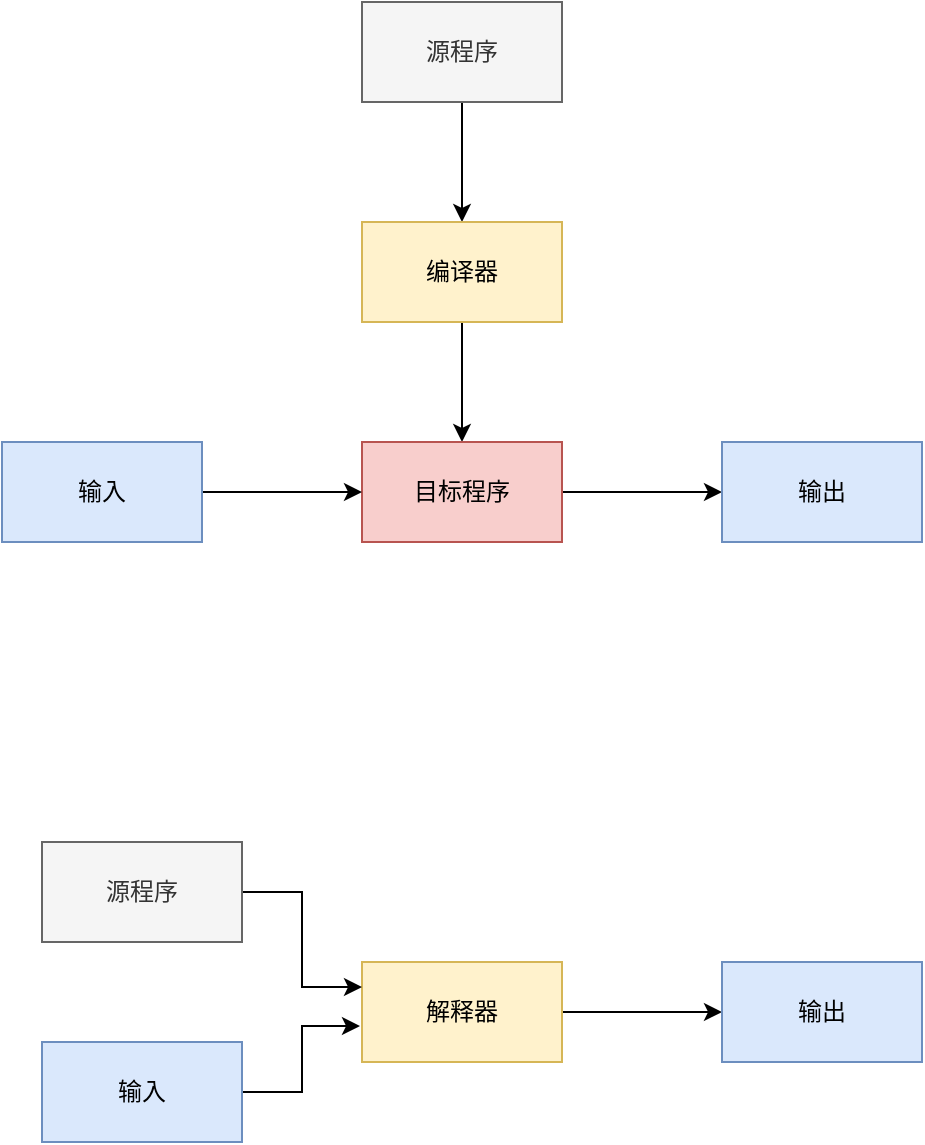 <mxfile version="21.2.8" type="device" pages="2">
  <diagram name="编译器&amp;解释器" id="_W9uqtBCHQwkbY_2SAlF">
    <mxGraphModel dx="1194" dy="849" grid="1" gridSize="10" guides="1" tooltips="1" connect="1" arrows="1" fold="1" page="1" pageScale="1" pageWidth="2339" pageHeight="3300" math="0" shadow="0">
      <root>
        <mxCell id="0" />
        <mxCell id="1" parent="0" />
        <mxCell id="8qnZXx7w5faZMo9TW2JQ-3" value="" style="edgeStyle=orthogonalEdgeStyle;rounded=0;orthogonalLoop=1;jettySize=auto;html=1;" edge="1" parent="1" source="8qnZXx7w5faZMo9TW2JQ-1" target="8qnZXx7w5faZMo9TW2JQ-2">
          <mxGeometry relative="1" as="geometry" />
        </mxCell>
        <mxCell id="8qnZXx7w5faZMo9TW2JQ-1" value="源程序" style="whiteSpace=wrap;html=1;fillColor=#f5f5f5;fontColor=#333333;strokeColor=#666666;" vertex="1" parent="1">
          <mxGeometry x="480" y="200" width="100" height="50" as="geometry" />
        </mxCell>
        <mxCell id="8qnZXx7w5faZMo9TW2JQ-5" value="" style="edgeStyle=orthogonalEdgeStyle;rounded=0;orthogonalLoop=1;jettySize=auto;html=1;" edge="1" parent="1" source="8qnZXx7w5faZMo9TW2JQ-2" target="8qnZXx7w5faZMo9TW2JQ-4">
          <mxGeometry relative="1" as="geometry" />
        </mxCell>
        <mxCell id="8qnZXx7w5faZMo9TW2JQ-2" value="编译器" style="whiteSpace=wrap;html=1;fillColor=#fff2cc;strokeColor=#d6b656;" vertex="1" parent="1">
          <mxGeometry x="480" y="310" width="100" height="50" as="geometry" />
        </mxCell>
        <mxCell id="8qnZXx7w5faZMo9TW2JQ-7" value="" style="edgeStyle=orthogonalEdgeStyle;rounded=0;orthogonalLoop=1;jettySize=auto;html=1;" edge="1" parent="1" source="8qnZXx7w5faZMo9TW2JQ-4" target="8qnZXx7w5faZMo9TW2JQ-6">
          <mxGeometry relative="1" as="geometry" />
        </mxCell>
        <mxCell id="8qnZXx7w5faZMo9TW2JQ-4" value="目标程序" style="whiteSpace=wrap;html=1;fillColor=#f8cecc;strokeColor=#b85450;" vertex="1" parent="1">
          <mxGeometry x="480" y="420" width="100" height="50" as="geometry" />
        </mxCell>
        <mxCell id="8qnZXx7w5faZMo9TW2JQ-6" value="输出" style="whiteSpace=wrap;html=1;fillColor=#dae8fc;strokeColor=#6c8ebf;" vertex="1" parent="1">
          <mxGeometry x="660" y="420" width="100" height="50" as="geometry" />
        </mxCell>
        <mxCell id="8qnZXx7w5faZMo9TW2JQ-9" style="edgeStyle=orthogonalEdgeStyle;rounded=0;orthogonalLoop=1;jettySize=auto;html=1;entryX=0;entryY=0.5;entryDx=0;entryDy=0;" edge="1" parent="1" source="8qnZXx7w5faZMo9TW2JQ-8" target="8qnZXx7w5faZMo9TW2JQ-4">
          <mxGeometry relative="1" as="geometry" />
        </mxCell>
        <mxCell id="8qnZXx7w5faZMo9TW2JQ-8" value="输入" style="whiteSpace=wrap;html=1;fillColor=#dae8fc;strokeColor=#6c8ebf;" vertex="1" parent="1">
          <mxGeometry x="300" y="420" width="100" height="50" as="geometry" />
        </mxCell>
        <mxCell id="8qnZXx7w5faZMo9TW2JQ-14" style="edgeStyle=orthogonalEdgeStyle;rounded=0;orthogonalLoop=1;jettySize=auto;html=1;entryX=0;entryY=0.5;entryDx=0;entryDy=0;" edge="1" parent="1" source="8qnZXx7w5faZMo9TW2JQ-10" target="8qnZXx7w5faZMo9TW2JQ-13">
          <mxGeometry relative="1" as="geometry" />
        </mxCell>
        <mxCell id="8qnZXx7w5faZMo9TW2JQ-10" value="解释器" style="whiteSpace=wrap;html=1;fillColor=#fff2cc;strokeColor=#d6b656;" vertex="1" parent="1">
          <mxGeometry x="480" y="680" width="100" height="50" as="geometry" />
        </mxCell>
        <mxCell id="8qnZXx7w5faZMo9TW2JQ-18" style="edgeStyle=orthogonalEdgeStyle;rounded=0;orthogonalLoop=1;jettySize=auto;html=1;entryX=-0.01;entryY=0.64;entryDx=0;entryDy=0;entryPerimeter=0;" edge="1" parent="1" source="8qnZXx7w5faZMo9TW2JQ-11" target="8qnZXx7w5faZMo9TW2JQ-10">
          <mxGeometry relative="1" as="geometry" />
        </mxCell>
        <mxCell id="8qnZXx7w5faZMo9TW2JQ-11" value="输入" style="whiteSpace=wrap;html=1;fillColor=#dae8fc;strokeColor=#6c8ebf;" vertex="1" parent="1">
          <mxGeometry x="320" y="720" width="100" height="50" as="geometry" />
        </mxCell>
        <mxCell id="8qnZXx7w5faZMo9TW2JQ-13" value="输出" style="whiteSpace=wrap;html=1;fillColor=#dae8fc;strokeColor=#6c8ebf;" vertex="1" parent="1">
          <mxGeometry x="660" y="680" width="100" height="50" as="geometry" />
        </mxCell>
        <mxCell id="8qnZXx7w5faZMo9TW2JQ-17" style="edgeStyle=orthogonalEdgeStyle;rounded=0;orthogonalLoop=1;jettySize=auto;html=1;entryX=0;entryY=0.25;entryDx=0;entryDy=0;" edge="1" parent="1" source="8qnZXx7w5faZMo9TW2JQ-16" target="8qnZXx7w5faZMo9TW2JQ-10">
          <mxGeometry relative="1" as="geometry" />
        </mxCell>
        <mxCell id="8qnZXx7w5faZMo9TW2JQ-16" value="源程序" style="whiteSpace=wrap;html=1;fillColor=#f5f5f5;fontColor=#333333;strokeColor=#666666;" vertex="1" parent="1">
          <mxGeometry x="320" y="620" width="100" height="50" as="geometry" />
        </mxCell>
      </root>
    </mxGraphModel>
  </diagram>
  <diagram id="5KKHaoO3eb-aihvAhuAy" name="语言处理系统">
    <mxGraphModel dx="1194" dy="877" grid="1" gridSize="10" guides="1" tooltips="1" connect="1" arrows="1" fold="1" page="1" pageScale="1" pageWidth="2339" pageHeight="3300" math="0" shadow="0">
      <root>
        <mxCell id="0" />
        <mxCell id="1" parent="0" />
        <mxCell id="uZPdlwu0Bxf5yyAHBwEO-3" value="" style="edgeStyle=orthogonalEdgeStyle;rounded=0;orthogonalLoop=1;jettySize=auto;html=1;" edge="1" parent="1" source="uZPdlwu0Bxf5yyAHBwEO-1" target="uZPdlwu0Bxf5yyAHBwEO-2">
          <mxGeometry relative="1" as="geometry" />
        </mxCell>
        <mxCell id="uZPdlwu0Bxf5yyAHBwEO-1" value="源程序" style="whiteSpace=wrap;html=1;strokeColor=#82b366;fillColor=#d5e8d4;" vertex="1" parent="1">
          <mxGeometry x="430" y="180" width="80" height="40" as="geometry" />
        </mxCell>
        <mxCell id="uZPdlwu0Bxf5yyAHBwEO-5" value="" style="edgeStyle=orthogonalEdgeStyle;rounded=0;orthogonalLoop=1;jettySize=auto;html=1;" edge="1" parent="1" source="uZPdlwu0Bxf5yyAHBwEO-2" target="uZPdlwu0Bxf5yyAHBwEO-4">
          <mxGeometry relative="1" as="geometry" />
        </mxCell>
        <mxCell id="uZPdlwu0Bxf5yyAHBwEO-2" value="预处理程序" style="whiteSpace=wrap;html=1;fillColor=#fff2cc;strokeColor=#d6b656;" vertex="1" parent="1">
          <mxGeometry x="430" y="240" width="80" height="40" as="geometry" />
        </mxCell>
        <mxCell id="uZPdlwu0Bxf5yyAHBwEO-7" value="" style="edgeStyle=orthogonalEdgeStyle;rounded=0;orthogonalLoop=1;jettySize=auto;html=1;" edge="1" parent="1" source="uZPdlwu0Bxf5yyAHBwEO-4" target="uZPdlwu0Bxf5yyAHBwEO-6">
          <mxGeometry relative="1" as="geometry" />
        </mxCell>
        <mxCell id="uZPdlwu0Bxf5yyAHBwEO-4" value="经过预处理的程序" style="whiteSpace=wrap;html=1;fillColor=#d5e8d4;strokeColor=#82b366;" vertex="1" parent="1">
          <mxGeometry x="420" y="300" width="100" height="40" as="geometry" />
        </mxCell>
        <mxCell id="uZPdlwu0Bxf5yyAHBwEO-9" value="" style="edgeStyle=orthogonalEdgeStyle;rounded=0;orthogonalLoop=1;jettySize=auto;html=1;" edge="1" parent="1" source="uZPdlwu0Bxf5yyAHBwEO-6" target="uZPdlwu0Bxf5yyAHBwEO-8">
          <mxGeometry relative="1" as="geometry" />
        </mxCell>
        <mxCell id="uZPdlwu0Bxf5yyAHBwEO-6" value="编译器" style="whiteSpace=wrap;html=1;fillColor=#fff2cc;strokeColor=#d6b656;" vertex="1" parent="1">
          <mxGeometry x="430" y="360" width="80" height="40" as="geometry" />
        </mxCell>
        <mxCell id="uZPdlwu0Bxf5yyAHBwEO-11" value="" style="edgeStyle=orthogonalEdgeStyle;rounded=0;orthogonalLoop=1;jettySize=auto;html=1;" edge="1" parent="1" source="uZPdlwu0Bxf5yyAHBwEO-8" target="uZPdlwu0Bxf5yyAHBwEO-10">
          <mxGeometry relative="1" as="geometry" />
        </mxCell>
        <mxCell id="uZPdlwu0Bxf5yyAHBwEO-8" value="目标汇编程序" style="whiteSpace=wrap;html=1;fillColor=#d5e8d4;strokeColor=#82b366;" vertex="1" parent="1">
          <mxGeometry x="430" y="420" width="80" height="40" as="geometry" />
        </mxCell>
        <mxCell id="uZPdlwu0Bxf5yyAHBwEO-13" value="" style="edgeStyle=orthogonalEdgeStyle;rounded=0;orthogonalLoop=1;jettySize=auto;html=1;" edge="1" parent="1" source="uZPdlwu0Bxf5yyAHBwEO-10" target="uZPdlwu0Bxf5yyAHBwEO-12">
          <mxGeometry relative="1" as="geometry" />
        </mxCell>
        <mxCell id="uZPdlwu0Bxf5yyAHBwEO-10" value="汇编器" style="whiteSpace=wrap;html=1;fillColor=#fff2cc;strokeColor=#d6b656;" vertex="1" parent="1">
          <mxGeometry x="430" y="490" width="80" height="40" as="geometry" />
        </mxCell>
        <mxCell id="uZPdlwu0Bxf5yyAHBwEO-15" value="" style="edgeStyle=orthogonalEdgeStyle;rounded=0;orthogonalLoop=1;jettySize=auto;html=1;" edge="1" parent="1" source="uZPdlwu0Bxf5yyAHBwEO-12" target="uZPdlwu0Bxf5yyAHBwEO-14">
          <mxGeometry relative="1" as="geometry" />
        </mxCell>
        <mxCell id="uZPdlwu0Bxf5yyAHBwEO-12" value="可重定位机器代码" style="whiteSpace=wrap;html=1;fillColor=#d5e8d4;strokeColor=#82b366;" vertex="1" parent="1">
          <mxGeometry x="415" y="550" width="110" height="40" as="geometry" />
        </mxCell>
        <mxCell id="uZPdlwu0Bxf5yyAHBwEO-19" value="" style="edgeStyle=orthogonalEdgeStyle;rounded=0;orthogonalLoop=1;jettySize=auto;html=1;" edge="1" parent="1" source="uZPdlwu0Bxf5yyAHBwEO-14" target="uZPdlwu0Bxf5yyAHBwEO-18">
          <mxGeometry relative="1" as="geometry" />
        </mxCell>
        <mxCell id="uZPdlwu0Bxf5yyAHBwEO-14" value="链接器/加载器" style="whiteSpace=wrap;html=1;fillColor=#fff2cc;strokeColor=#d6b656;" vertex="1" parent="1">
          <mxGeometry x="415" y="610" width="110" height="40" as="geometry" />
        </mxCell>
        <mxCell id="uZPdlwu0Bxf5yyAHBwEO-17" style="edgeStyle=orthogonalEdgeStyle;rounded=0;orthogonalLoop=1;jettySize=auto;html=1;entryX=1;entryY=0.5;entryDx=0;entryDy=0;" edge="1" parent="1" source="uZPdlwu0Bxf5yyAHBwEO-16" target="uZPdlwu0Bxf5yyAHBwEO-14">
          <mxGeometry relative="1" as="geometry" />
        </mxCell>
        <mxCell id="uZPdlwu0Bxf5yyAHBwEO-16" value="库文件&lt;br&gt;可重定位对象文件" style="whiteSpace=wrap;html=1;fillColor=#e1d5e7;strokeColor=#9673a6;" vertex="1" parent="1">
          <mxGeometry x="610" y="610" width="110" height="40" as="geometry" />
        </mxCell>
        <mxCell id="uZPdlwu0Bxf5yyAHBwEO-18" value="目标机器代码" style="whiteSpace=wrap;html=1;fillColor=#d5e8d4;strokeColor=#82b366;" vertex="1" parent="1">
          <mxGeometry x="415" y="670" width="110" height="40" as="geometry" />
        </mxCell>
        <mxCell id="uZPdlwu0Bxf5yyAHBwEO-20" value="一个语言处理系统" style="text;html=1;align=center;verticalAlign=middle;resizable=0;points=[];autosize=1;strokeColor=none;fillColor=none;" vertex="1" parent="1">
          <mxGeometry x="410" y="730" width="120" height="30" as="geometry" />
        </mxCell>
      </root>
    </mxGraphModel>
  </diagram>
</mxfile>
